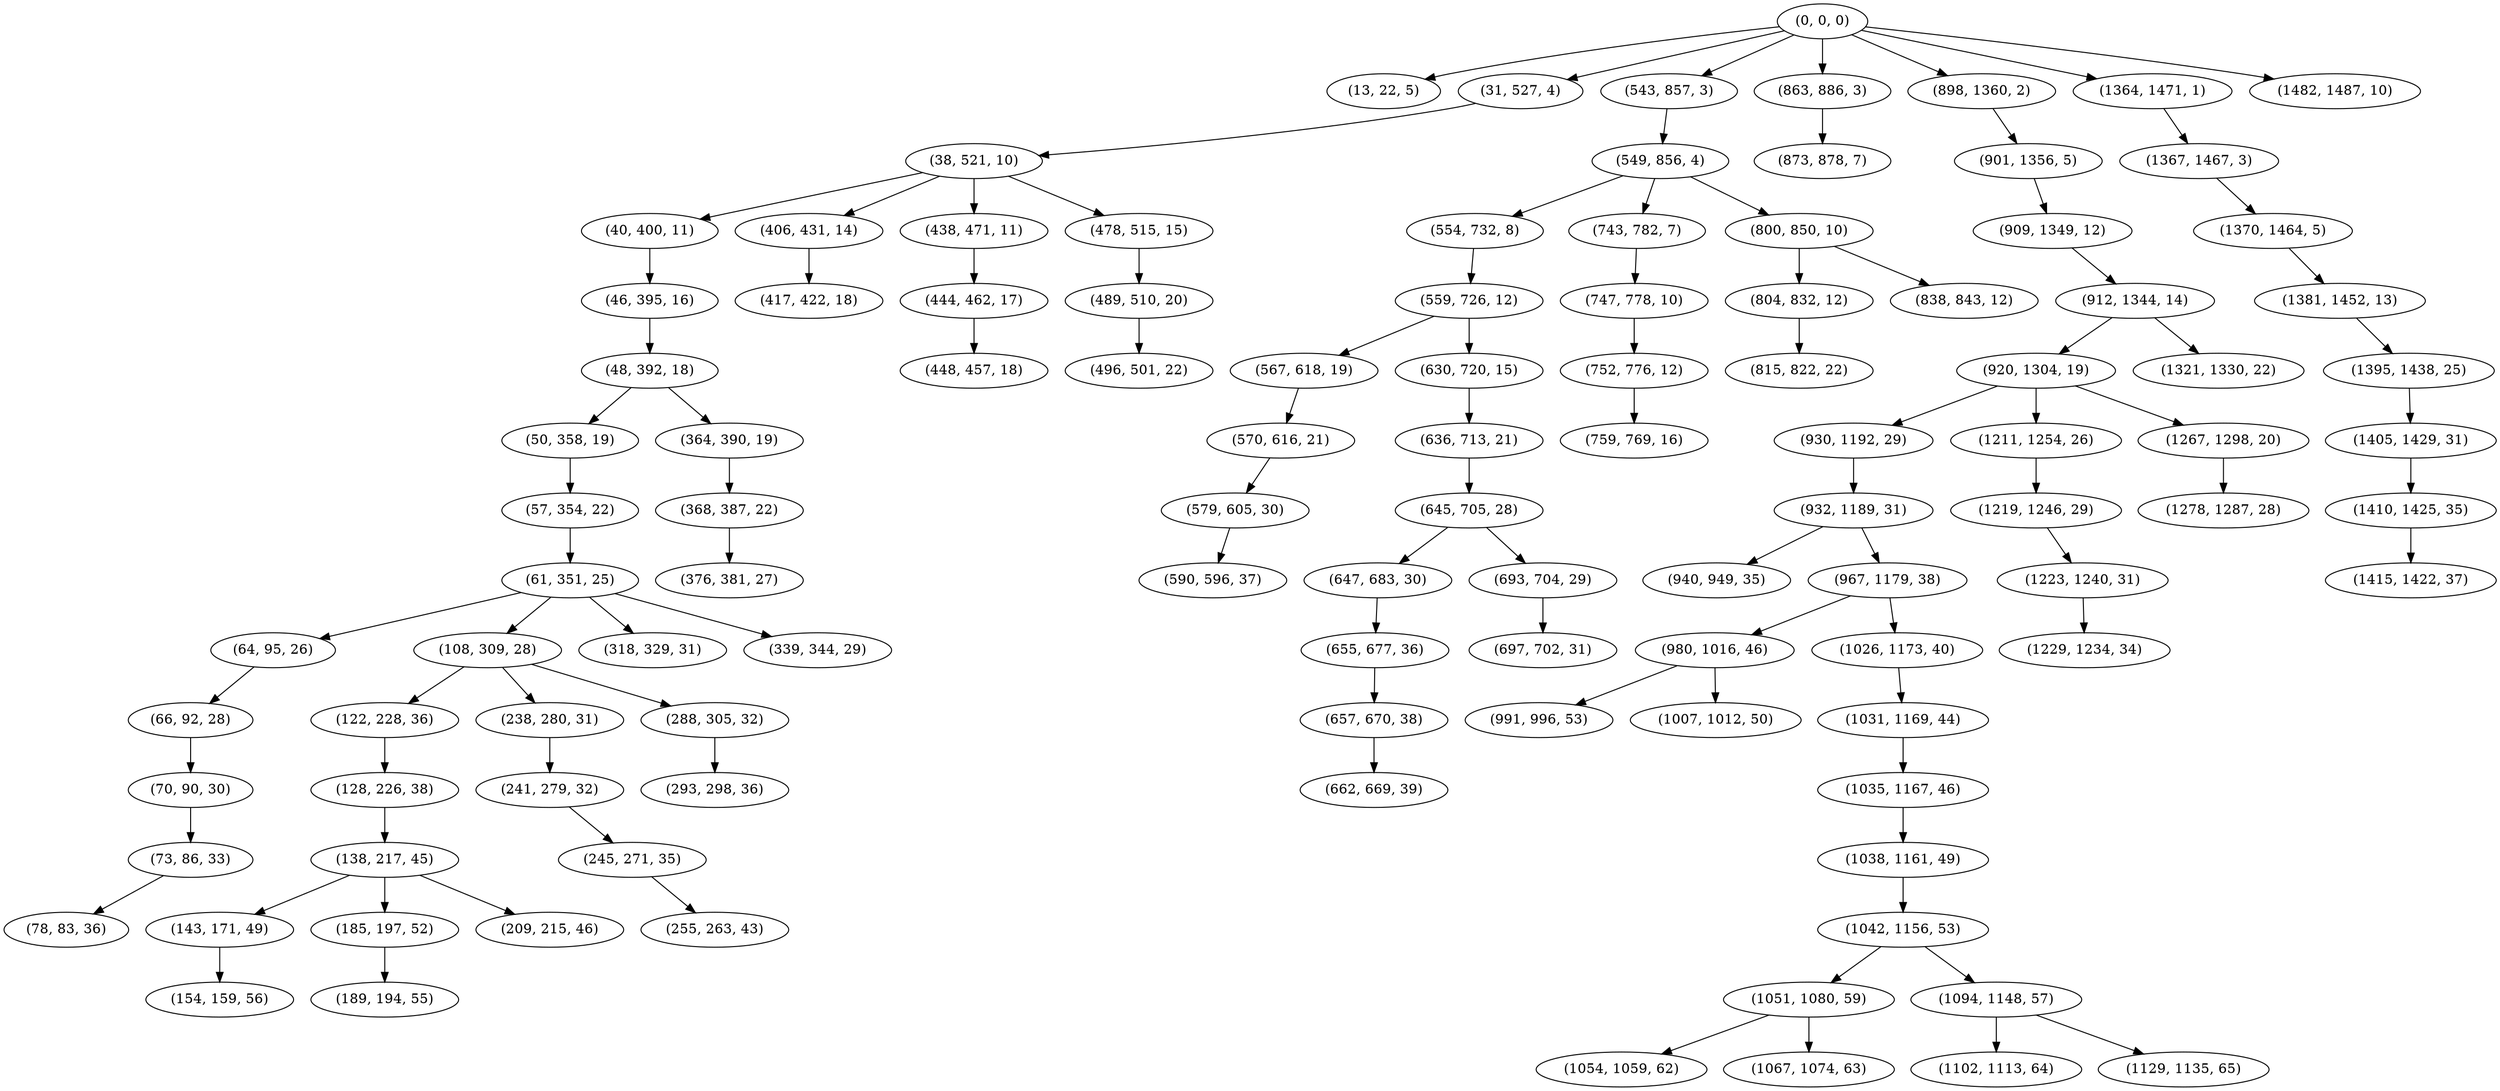 digraph tree {
    "(0, 0, 0)";
    "(13, 22, 5)";
    "(31, 527, 4)";
    "(38, 521, 10)";
    "(40, 400, 11)";
    "(46, 395, 16)";
    "(48, 392, 18)";
    "(50, 358, 19)";
    "(57, 354, 22)";
    "(61, 351, 25)";
    "(64, 95, 26)";
    "(66, 92, 28)";
    "(70, 90, 30)";
    "(73, 86, 33)";
    "(78, 83, 36)";
    "(108, 309, 28)";
    "(122, 228, 36)";
    "(128, 226, 38)";
    "(138, 217, 45)";
    "(143, 171, 49)";
    "(154, 159, 56)";
    "(185, 197, 52)";
    "(189, 194, 55)";
    "(209, 215, 46)";
    "(238, 280, 31)";
    "(241, 279, 32)";
    "(245, 271, 35)";
    "(255, 263, 43)";
    "(288, 305, 32)";
    "(293, 298, 36)";
    "(318, 329, 31)";
    "(339, 344, 29)";
    "(364, 390, 19)";
    "(368, 387, 22)";
    "(376, 381, 27)";
    "(406, 431, 14)";
    "(417, 422, 18)";
    "(438, 471, 11)";
    "(444, 462, 17)";
    "(448, 457, 18)";
    "(478, 515, 15)";
    "(489, 510, 20)";
    "(496, 501, 22)";
    "(543, 857, 3)";
    "(549, 856, 4)";
    "(554, 732, 8)";
    "(559, 726, 12)";
    "(567, 618, 19)";
    "(570, 616, 21)";
    "(579, 605, 30)";
    "(590, 596, 37)";
    "(630, 720, 15)";
    "(636, 713, 21)";
    "(645, 705, 28)";
    "(647, 683, 30)";
    "(655, 677, 36)";
    "(657, 670, 38)";
    "(662, 669, 39)";
    "(693, 704, 29)";
    "(697, 702, 31)";
    "(743, 782, 7)";
    "(747, 778, 10)";
    "(752, 776, 12)";
    "(759, 769, 16)";
    "(800, 850, 10)";
    "(804, 832, 12)";
    "(815, 822, 22)";
    "(838, 843, 12)";
    "(863, 886, 3)";
    "(873, 878, 7)";
    "(898, 1360, 2)";
    "(901, 1356, 5)";
    "(909, 1349, 12)";
    "(912, 1344, 14)";
    "(920, 1304, 19)";
    "(930, 1192, 29)";
    "(932, 1189, 31)";
    "(940, 949, 35)";
    "(967, 1179, 38)";
    "(980, 1016, 46)";
    "(991, 996, 53)";
    "(1007, 1012, 50)";
    "(1026, 1173, 40)";
    "(1031, 1169, 44)";
    "(1035, 1167, 46)";
    "(1038, 1161, 49)";
    "(1042, 1156, 53)";
    "(1051, 1080, 59)";
    "(1054, 1059, 62)";
    "(1067, 1074, 63)";
    "(1094, 1148, 57)";
    "(1102, 1113, 64)";
    "(1129, 1135, 65)";
    "(1211, 1254, 26)";
    "(1219, 1246, 29)";
    "(1223, 1240, 31)";
    "(1229, 1234, 34)";
    "(1267, 1298, 20)";
    "(1278, 1287, 28)";
    "(1321, 1330, 22)";
    "(1364, 1471, 1)";
    "(1367, 1467, 3)";
    "(1370, 1464, 5)";
    "(1381, 1452, 13)";
    "(1395, 1438, 25)";
    "(1405, 1429, 31)";
    "(1410, 1425, 35)";
    "(1415, 1422, 37)";
    "(1482, 1487, 10)";
    "(0, 0, 0)" -> "(13, 22, 5)";
    "(0, 0, 0)" -> "(31, 527, 4)";
    "(0, 0, 0)" -> "(543, 857, 3)";
    "(0, 0, 0)" -> "(863, 886, 3)";
    "(0, 0, 0)" -> "(898, 1360, 2)";
    "(0, 0, 0)" -> "(1364, 1471, 1)";
    "(0, 0, 0)" -> "(1482, 1487, 10)";
    "(31, 527, 4)" -> "(38, 521, 10)";
    "(38, 521, 10)" -> "(40, 400, 11)";
    "(38, 521, 10)" -> "(406, 431, 14)";
    "(38, 521, 10)" -> "(438, 471, 11)";
    "(38, 521, 10)" -> "(478, 515, 15)";
    "(40, 400, 11)" -> "(46, 395, 16)";
    "(46, 395, 16)" -> "(48, 392, 18)";
    "(48, 392, 18)" -> "(50, 358, 19)";
    "(48, 392, 18)" -> "(364, 390, 19)";
    "(50, 358, 19)" -> "(57, 354, 22)";
    "(57, 354, 22)" -> "(61, 351, 25)";
    "(61, 351, 25)" -> "(64, 95, 26)";
    "(61, 351, 25)" -> "(108, 309, 28)";
    "(61, 351, 25)" -> "(318, 329, 31)";
    "(61, 351, 25)" -> "(339, 344, 29)";
    "(64, 95, 26)" -> "(66, 92, 28)";
    "(66, 92, 28)" -> "(70, 90, 30)";
    "(70, 90, 30)" -> "(73, 86, 33)";
    "(73, 86, 33)" -> "(78, 83, 36)";
    "(108, 309, 28)" -> "(122, 228, 36)";
    "(108, 309, 28)" -> "(238, 280, 31)";
    "(108, 309, 28)" -> "(288, 305, 32)";
    "(122, 228, 36)" -> "(128, 226, 38)";
    "(128, 226, 38)" -> "(138, 217, 45)";
    "(138, 217, 45)" -> "(143, 171, 49)";
    "(138, 217, 45)" -> "(185, 197, 52)";
    "(138, 217, 45)" -> "(209, 215, 46)";
    "(143, 171, 49)" -> "(154, 159, 56)";
    "(185, 197, 52)" -> "(189, 194, 55)";
    "(238, 280, 31)" -> "(241, 279, 32)";
    "(241, 279, 32)" -> "(245, 271, 35)";
    "(245, 271, 35)" -> "(255, 263, 43)";
    "(288, 305, 32)" -> "(293, 298, 36)";
    "(364, 390, 19)" -> "(368, 387, 22)";
    "(368, 387, 22)" -> "(376, 381, 27)";
    "(406, 431, 14)" -> "(417, 422, 18)";
    "(438, 471, 11)" -> "(444, 462, 17)";
    "(444, 462, 17)" -> "(448, 457, 18)";
    "(478, 515, 15)" -> "(489, 510, 20)";
    "(489, 510, 20)" -> "(496, 501, 22)";
    "(543, 857, 3)" -> "(549, 856, 4)";
    "(549, 856, 4)" -> "(554, 732, 8)";
    "(549, 856, 4)" -> "(743, 782, 7)";
    "(549, 856, 4)" -> "(800, 850, 10)";
    "(554, 732, 8)" -> "(559, 726, 12)";
    "(559, 726, 12)" -> "(567, 618, 19)";
    "(559, 726, 12)" -> "(630, 720, 15)";
    "(567, 618, 19)" -> "(570, 616, 21)";
    "(570, 616, 21)" -> "(579, 605, 30)";
    "(579, 605, 30)" -> "(590, 596, 37)";
    "(630, 720, 15)" -> "(636, 713, 21)";
    "(636, 713, 21)" -> "(645, 705, 28)";
    "(645, 705, 28)" -> "(647, 683, 30)";
    "(645, 705, 28)" -> "(693, 704, 29)";
    "(647, 683, 30)" -> "(655, 677, 36)";
    "(655, 677, 36)" -> "(657, 670, 38)";
    "(657, 670, 38)" -> "(662, 669, 39)";
    "(693, 704, 29)" -> "(697, 702, 31)";
    "(743, 782, 7)" -> "(747, 778, 10)";
    "(747, 778, 10)" -> "(752, 776, 12)";
    "(752, 776, 12)" -> "(759, 769, 16)";
    "(800, 850, 10)" -> "(804, 832, 12)";
    "(800, 850, 10)" -> "(838, 843, 12)";
    "(804, 832, 12)" -> "(815, 822, 22)";
    "(863, 886, 3)" -> "(873, 878, 7)";
    "(898, 1360, 2)" -> "(901, 1356, 5)";
    "(901, 1356, 5)" -> "(909, 1349, 12)";
    "(909, 1349, 12)" -> "(912, 1344, 14)";
    "(912, 1344, 14)" -> "(920, 1304, 19)";
    "(912, 1344, 14)" -> "(1321, 1330, 22)";
    "(920, 1304, 19)" -> "(930, 1192, 29)";
    "(920, 1304, 19)" -> "(1211, 1254, 26)";
    "(920, 1304, 19)" -> "(1267, 1298, 20)";
    "(930, 1192, 29)" -> "(932, 1189, 31)";
    "(932, 1189, 31)" -> "(940, 949, 35)";
    "(932, 1189, 31)" -> "(967, 1179, 38)";
    "(967, 1179, 38)" -> "(980, 1016, 46)";
    "(967, 1179, 38)" -> "(1026, 1173, 40)";
    "(980, 1016, 46)" -> "(991, 996, 53)";
    "(980, 1016, 46)" -> "(1007, 1012, 50)";
    "(1026, 1173, 40)" -> "(1031, 1169, 44)";
    "(1031, 1169, 44)" -> "(1035, 1167, 46)";
    "(1035, 1167, 46)" -> "(1038, 1161, 49)";
    "(1038, 1161, 49)" -> "(1042, 1156, 53)";
    "(1042, 1156, 53)" -> "(1051, 1080, 59)";
    "(1042, 1156, 53)" -> "(1094, 1148, 57)";
    "(1051, 1080, 59)" -> "(1054, 1059, 62)";
    "(1051, 1080, 59)" -> "(1067, 1074, 63)";
    "(1094, 1148, 57)" -> "(1102, 1113, 64)";
    "(1094, 1148, 57)" -> "(1129, 1135, 65)";
    "(1211, 1254, 26)" -> "(1219, 1246, 29)";
    "(1219, 1246, 29)" -> "(1223, 1240, 31)";
    "(1223, 1240, 31)" -> "(1229, 1234, 34)";
    "(1267, 1298, 20)" -> "(1278, 1287, 28)";
    "(1364, 1471, 1)" -> "(1367, 1467, 3)";
    "(1367, 1467, 3)" -> "(1370, 1464, 5)";
    "(1370, 1464, 5)" -> "(1381, 1452, 13)";
    "(1381, 1452, 13)" -> "(1395, 1438, 25)";
    "(1395, 1438, 25)" -> "(1405, 1429, 31)";
    "(1405, 1429, 31)" -> "(1410, 1425, 35)";
    "(1410, 1425, 35)" -> "(1415, 1422, 37)";
}

